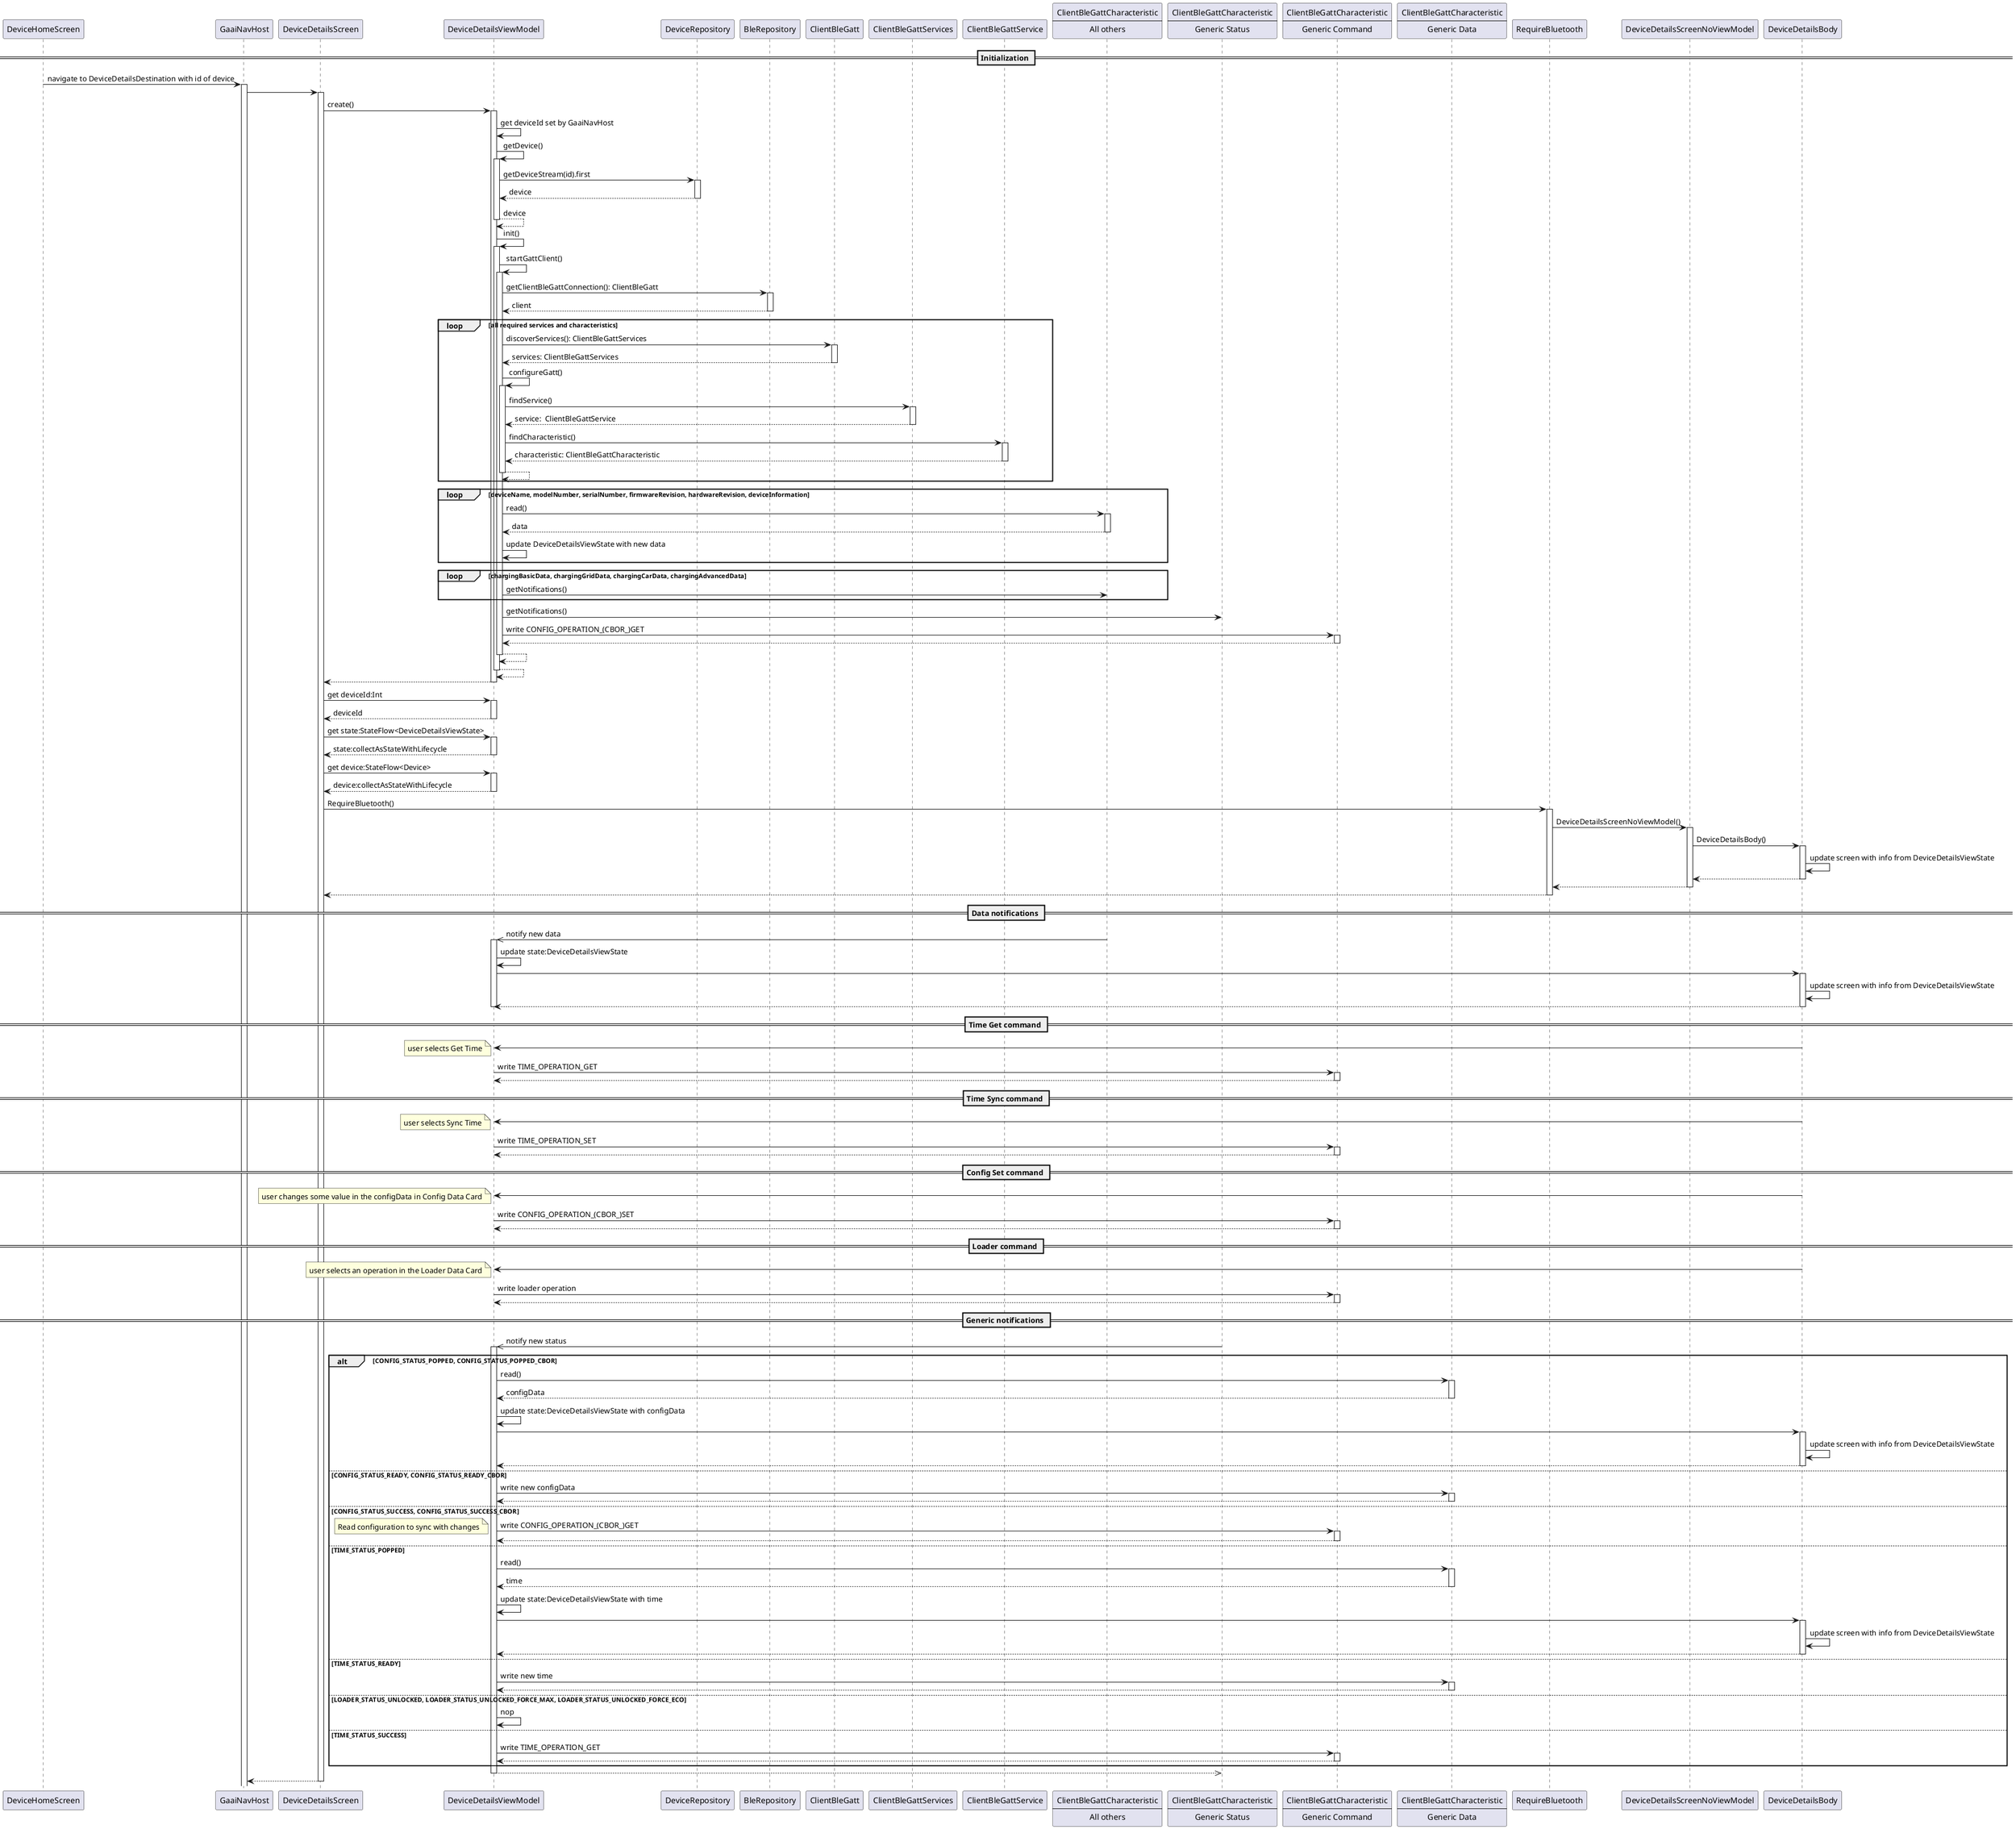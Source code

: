 @startuml
== Initialization ==
DeviceHomeScreen -> GaaiNavHost: navigate to DeviceDetailsDestination with id of device
activate GaaiNavHost
GaaiNavHost -> DeviceDetailsScreen
activate DeviceDetailsScreen
DeviceDetailsScreen -> DeviceDetailsViewModel : create()
activate DeviceDetailsViewModel
DeviceDetailsViewModel -> DeviceDetailsViewModel: get deviceId set by GaaiNavHost
DeviceDetailsViewModel -> DeviceDetailsViewModel: getDevice()
activate DeviceDetailsViewModel
DeviceDetailsViewModel -> DeviceRepository: getDeviceStream(id).first
activate DeviceRepository
return device
return device
DeviceDetailsViewModel -> DeviceDetailsViewModel : init()
activate DeviceDetailsViewModel
DeviceDetailsViewModel -> DeviceDetailsViewModel : startGattClient()
activate DeviceDetailsViewModel
DeviceDetailsViewModel -> BleRepository: getClientBleGattConnection(): ClientBleGatt
activate BleRepository
return client
loop all required services and characteristics
DeviceDetailsViewModel -> ClientBleGatt: discoverServices(): ClientBleGattServices
activate ClientBleGatt
return services: ClientBleGattServices
DeviceDetailsViewModel -> DeviceDetailsViewModel: configureGatt()
activate DeviceDetailsViewModel
DeviceDetailsViewModel -> ClientBleGattServices: findService()
activate ClientBleGattServices
return service:  ClientBleGattService
DeviceDetailsViewModel -> ClientBleGattService: findCharacteristic()
activate ClientBleGattService
return characteristic: ClientBleGattCharacteristic
return
end

participant ClientBleGattCharacteristic [
    ClientBleGattCharacteristic
    ----
    All others
]

loop deviceName, modelNumber, serialNumber, firmwareRevision, hardwareRevision, deviceInformation  
DeviceDetailsViewModel ->  ClientBleGattCharacteristic: read()
activate ClientBleGattCharacteristic
return data
DeviceDetailsViewModel -> DeviceDetailsViewModel: update DeviceDetailsViewState with new data
end

loop chargingBasicData, chargingGridData, chargingCarData, chargingAdvancedData
DeviceDetailsViewModel ->  ClientBleGattCharacteristic: getNotifications()
end
participant ClientBleGattCharacteristic3 [
    ClientBleGattCharacteristic
    ----
    Generic Status
]

DeviceDetailsViewModel ->  ClientBleGattCharacteristic3: getNotifications()
participant ClientBleGattCharacteristic2 [
    ClientBleGattCharacteristic
    ----
    Generic Command
]

participant ClientBleGattCharacteristic4 [
    ClientBleGattCharacteristic
    ----
    Generic Data
]

DeviceDetailsViewModel -> ClientBleGattCharacteristic2: write CONFIG_OPERATION_(CBOR_)GET
activate ClientBleGattCharacteristic2
return
return
return
return
DeviceDetailsScreen -> DeviceDetailsViewModel : get deviceId:Int
activate DeviceDetailsViewModel
return deviceId
DeviceDetailsScreen -> DeviceDetailsViewModel : get state:StateFlow<DeviceDetailsViewState>
activate DeviceDetailsViewModel
return state:collectAsStateWithLifecycle 
DeviceDetailsScreen -> DeviceDetailsViewModel : get device:StateFlow<Device>
activate DeviceDetailsViewModel
return device:collectAsStateWithLifecycle 
DeviceDetailsScreen -> RequireBluetooth : RequireBluetooth()
activate RequireBluetooth
RequireBluetooth -> DeviceDetailsScreenNoViewModel : DeviceDetailsScreenNoViewModel()
activate DeviceDetailsScreenNoViewModel
DeviceDetailsScreenNoViewModel -> DeviceDetailsBody : DeviceDetailsBody()
activate DeviceDetailsBody
DeviceDetailsBody -> DeviceDetailsBody : update screen with info from DeviceDetailsViewState
return
return
return
== Data notifications ==
ClientBleGattCharacteristic ->> DeviceDetailsViewModel: notify new data
activate DeviceDetailsViewModel
DeviceDetailsViewModel -> DeviceDetailsViewModel: update state:DeviceDetailsViewState
DeviceDetailsViewModel -> DeviceDetailsBody 
activate DeviceDetailsBody
DeviceDetailsBody -> DeviceDetailsBody : update screen with info from DeviceDetailsViewState
return
deactivate DeviceDetailsViewModel
== Time Get command ==
DeviceDetailsBody -> DeviceDetailsViewModel: 
note left: user selects Get Time
DeviceDetailsViewModel -> ClientBleGattCharacteristic2: write TIME_OPERATION_GET
activate ClientBleGattCharacteristic2
return
== Time Sync command ==
DeviceDetailsBody -> DeviceDetailsViewModel: 
note left: user selects Sync Time
DeviceDetailsViewModel -> ClientBleGattCharacteristic2: write TIME_OPERATION_SET
activate ClientBleGattCharacteristic2
return
== Config Set command ==
DeviceDetailsBody -> DeviceDetailsViewModel: 
note left: user changes some value in the configData in Config Data Card
DeviceDetailsViewModel -> ClientBleGattCharacteristic2: write CONFIG_OPERATION_(CBOR_)SET
activate ClientBleGattCharacteristic2
return
== Loader command ==
DeviceDetailsBody -> DeviceDetailsViewModel: 
note left: user selects an operation in the Loader Data Card
DeviceDetailsViewModel -> ClientBleGattCharacteristic2: write loader operation
activate ClientBleGattCharacteristic2
return

== Generic notifications ==
ClientBleGattCharacteristic3 ->> DeviceDetailsViewModel: notify new status
activate DeviceDetailsViewModel
alt CONFIG_STATUS_POPPED, CONFIG_STATUS_POPPED_CBOR
DeviceDetailsViewModel -> ClientBleGattCharacteristic4: read()
activate ClientBleGattCharacteristic4
return configData
DeviceDetailsViewModel -> DeviceDetailsViewModel: update state:DeviceDetailsViewState with configData
DeviceDetailsViewModel -> DeviceDetailsBody 
activate DeviceDetailsBody
DeviceDetailsBody -> DeviceDetailsBody : update screen with info from DeviceDetailsViewState
return
else CONFIG_STATUS_READY, CONFIG_STATUS_READY_CBOR
DeviceDetailsViewModel -> ClientBleGattCharacteristic4: write new configData
activate ClientBleGattCharacteristic4
return
else CONFIG_STATUS_SUCCESS, CONFIG_STATUS_SUCCESS_CBOR
DeviceDetailsViewModel -> ClientBleGattCharacteristic2: write CONFIG_OPERATION_(CBOR_)GET
note left: Read configuration to sync with changes
activate ClientBleGattCharacteristic2
return
else TIME_STATUS_POPPED 
DeviceDetailsViewModel -> ClientBleGattCharacteristic4: read()
activate ClientBleGattCharacteristic4
return time
DeviceDetailsViewModel -> DeviceDetailsViewModel: update state:DeviceDetailsViewState with time
DeviceDetailsViewModel -> DeviceDetailsBody 
activate DeviceDetailsBody
DeviceDetailsBody -> DeviceDetailsBody : update screen with info from DeviceDetailsViewState
return
else TIME_STATUS_READY
DeviceDetailsViewModel -> ClientBleGattCharacteristic4: write new time
activate ClientBleGattCharacteristic4
return
else LOADER_STATUS_UNLOCKED, LOADER_STATUS_UNLOCKED_FORCE_MAX, LOADER_STATUS_UNLOCKED_FORCE_ECO
DeviceDetailsViewModel -> DeviceDetailsViewModel : nop
else TIME_STATUS_SUCCESS
DeviceDetailsViewModel -> ClientBleGattCharacteristic2: write TIME_OPERATION_GET
activate ClientBleGattCharacteristic2
return
end 
return
return
@enduml